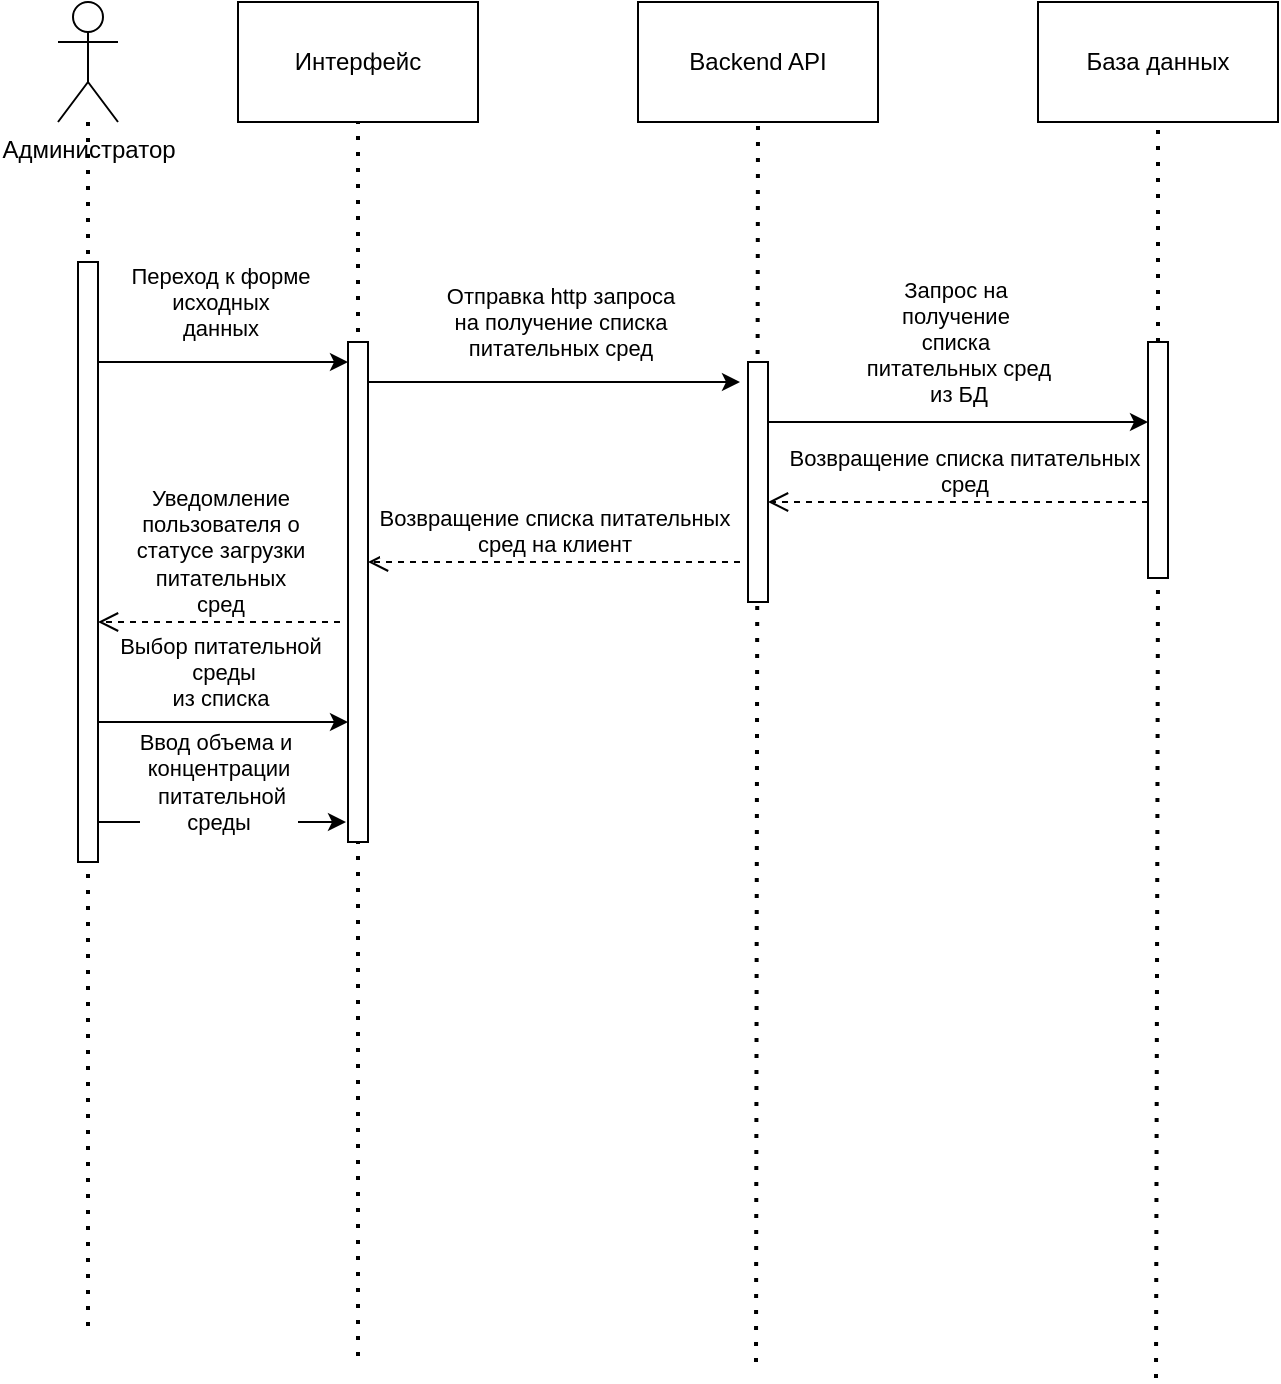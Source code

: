 <mxfile version="24.4.8" type="github">
  <diagram name="Page-1" id="uoUocLC2qeFmE-KDkr6s">
    <mxGraphModel dx="1434" dy="781" grid="0" gridSize="10" guides="1" tooltips="1" connect="1" arrows="1" fold="1" page="1" pageScale="1" pageWidth="850" pageHeight="1100" math="0" shadow="0">
      <root>
        <mxCell id="0" />
        <mxCell id="1" parent="0" />
        <mxCell id="cOCMEFSa-XjFwauJWfGx-24" value="" style="endArrow=none;dashed=1;html=1;dashPattern=1 3;strokeWidth=2;rounded=0;" parent="1" source="cOCMEFSa-XjFwauJWfGx-28" edge="1">
          <mxGeometry width="50" height="50" relative="1" as="geometry">
            <mxPoint x="229" y="360" as="sourcePoint" />
            <mxPoint x="94" y="747" as="targetPoint" />
          </mxGeometry>
        </mxCell>
        <mxCell id="cOCMEFSa-XjFwauJWfGx-25" value="" style="endArrow=none;dashed=1;html=1;dashPattern=1 3;strokeWidth=2;rounded=0;entryX=0.5;entryY=1;entryDx=0;entryDy=0;" parent="1" target="cOCMEFSa-XjFwauJWfGx-29" edge="1">
          <mxGeometry width="50" height="50" relative="1" as="geometry">
            <mxPoint x="229" y="757" as="sourcePoint" />
            <mxPoint x="279" y="310" as="targetPoint" />
          </mxGeometry>
        </mxCell>
        <mxCell id="cOCMEFSa-XjFwauJWfGx-26" value="" style="endArrow=none;dashed=1;html=1;dashPattern=1 3;strokeWidth=2;rounded=0;entryX=0.5;entryY=1;entryDx=0;entryDy=0;" parent="1" target="cOCMEFSa-XjFwauJWfGx-32" edge="1">
          <mxGeometry width="50" height="50" relative="1" as="geometry">
            <mxPoint x="428" y="760" as="sourcePoint" />
            <mxPoint x="279" y="310" as="targetPoint" />
          </mxGeometry>
        </mxCell>
        <mxCell id="cOCMEFSa-XjFwauJWfGx-27" value="" style="endArrow=none;dashed=1;html=1;dashPattern=1 3;strokeWidth=2;rounded=0;entryX=0.5;entryY=1;entryDx=0;entryDy=0;" parent="1" source="cOCMEFSa-XjFwauJWfGx-49" target="cOCMEFSa-XjFwauJWfGx-34" edge="1">
          <mxGeometry width="50" height="50" relative="1" as="geometry">
            <mxPoint x="628" y="768" as="sourcePoint" />
            <mxPoint x="279" y="310" as="targetPoint" />
          </mxGeometry>
        </mxCell>
        <mxCell id="cOCMEFSa-XjFwauJWfGx-28" value="&lt;div&gt;Администратор&lt;/div&gt;" style="shape=umlActor;verticalLabelPosition=bottom;verticalAlign=top;html=1;outlineConnect=0;align=center;horizontal=1;labelPosition=center;" parent="1" vertex="1">
          <mxGeometry x="79" y="80" width="30" height="60" as="geometry" />
        </mxCell>
        <mxCell id="cOCMEFSa-XjFwauJWfGx-29" value="Интерфейс" style="rounded=0;whiteSpace=wrap;html=1;" parent="1" vertex="1">
          <mxGeometry x="169" y="80" width="120" height="60" as="geometry" />
        </mxCell>
        <mxCell id="cOCMEFSa-XjFwauJWfGx-30" value="" style="html=1;points=[[0,0,0,0,5],[0,1,0,0,-5],[1,0,0,0,5],[1,1,0,0,-5]];perimeter=orthogonalPerimeter;outlineConnect=0;targetShapes=umlLifeline;portConstraint=eastwest;newEdgeStyle={&quot;curved&quot;:0,&quot;rounded&quot;:0};" parent="1" vertex="1">
          <mxGeometry x="89" y="210" width="10" height="300" as="geometry" />
        </mxCell>
        <mxCell id="cOCMEFSa-XjFwauJWfGx-31" value="" style="html=1;points=[[0,0,0,0,5],[0,1,0,0,-5],[1,0,0,0,5],[1,1,0,0,-5]];perimeter=orthogonalPerimeter;outlineConnect=0;targetShapes=umlLifeline;portConstraint=eastwest;newEdgeStyle={&quot;curved&quot;:0,&quot;rounded&quot;:0};" parent="1" vertex="1">
          <mxGeometry x="224" y="250" width="10" height="250" as="geometry" />
        </mxCell>
        <mxCell id="cOCMEFSa-XjFwauJWfGx-32" value="Backend API" style="rounded=0;whiteSpace=wrap;html=1;" parent="1" vertex="1">
          <mxGeometry x="369" y="80" width="120" height="60" as="geometry" />
        </mxCell>
        <mxCell id="cOCMEFSa-XjFwauJWfGx-33" value="" style="html=1;points=[[0,0,0,0,5],[0,1,0,0,-5],[1,0,0,0,5],[1,1,0,0,-5]];perimeter=orthogonalPerimeter;outlineConnect=0;targetShapes=umlLifeline;portConstraint=eastwest;newEdgeStyle={&quot;curved&quot;:0,&quot;rounded&quot;:0};" parent="1" vertex="1">
          <mxGeometry x="424" y="260" width="10" height="120" as="geometry" />
        </mxCell>
        <mxCell id="cOCMEFSa-XjFwauJWfGx-34" value="База данных" style="rounded=0;whiteSpace=wrap;html=1;" parent="1" vertex="1">
          <mxGeometry x="569" y="80" width="120" height="60" as="geometry" />
        </mxCell>
        <mxCell id="cOCMEFSa-XjFwauJWfGx-35" value="" style="endArrow=classic;html=1;rounded=0;" parent="1" source="cOCMEFSa-XjFwauJWfGx-30" target="cOCMEFSa-XjFwauJWfGx-31" edge="1">
          <mxGeometry width="50" height="50" relative="1" as="geometry">
            <mxPoint x="140" y="270" as="sourcePoint" />
            <mxPoint x="190" y="220" as="targetPoint" />
            <Array as="points">
              <mxPoint x="190" y="260" />
            </Array>
          </mxGeometry>
        </mxCell>
        <mxCell id="cOCMEFSa-XjFwauJWfGx-36" value="&lt;div&gt;Переход к форме&lt;/div&gt;&lt;div&gt;исходных&lt;/div&gt;&lt;div&gt;данных&lt;br&gt;&lt;/div&gt;" style="edgeLabel;html=1;align=center;verticalAlign=middle;resizable=0;points=[];" parent="cOCMEFSa-XjFwauJWfGx-35" vertex="1" connectable="0">
          <mxGeometry x="0.197" y="-2" relative="1" as="geometry">
            <mxPoint x="-14" y="-32" as="offset" />
          </mxGeometry>
        </mxCell>
        <mxCell id="cOCMEFSa-XjFwauJWfGx-37" value="" style="endArrow=classic;html=1;rounded=0;" parent="1" edge="1">
          <mxGeometry width="50" height="50" relative="1" as="geometry">
            <mxPoint x="234" y="270" as="sourcePoint" />
            <mxPoint x="420" y="270" as="targetPoint" />
          </mxGeometry>
        </mxCell>
        <mxCell id="cOCMEFSa-XjFwauJWfGx-38" value="&lt;div&gt;Отправка http запроса&lt;/div&gt;&lt;div&gt;на получение списка&lt;/div&gt;&lt;div&gt;питательных сред&lt;br&gt;&lt;/div&gt;" style="edgeLabel;html=1;align=center;verticalAlign=middle;resizable=0;points=[];" parent="cOCMEFSa-XjFwauJWfGx-37" vertex="1" connectable="0">
          <mxGeometry x="0.19" y="1" relative="1" as="geometry">
            <mxPoint x="-15" y="-29" as="offset" />
          </mxGeometry>
        </mxCell>
        <mxCell id="cOCMEFSa-XjFwauJWfGx-39" value="" style="endArrow=classic;html=1;rounded=0;" parent="1" edge="1">
          <mxGeometry width="50" height="50" relative="1" as="geometry">
            <mxPoint x="434" y="290" as="sourcePoint" />
            <mxPoint x="624" y="290" as="targetPoint" />
          </mxGeometry>
        </mxCell>
        <mxCell id="cOCMEFSa-XjFwauJWfGx-40" value="&lt;div&gt;Запрос на&amp;nbsp;&lt;/div&gt;&lt;div&gt;получение&amp;nbsp;&lt;/div&gt;&lt;div&gt;списка&amp;nbsp;&lt;/div&gt;&lt;div&gt;питательных сред&lt;/div&gt;&lt;div&gt;из БД&lt;br&gt;&lt;/div&gt;" style="edgeLabel;html=1;align=center;verticalAlign=middle;resizable=0;points=[];" parent="cOCMEFSa-XjFwauJWfGx-39" vertex="1" connectable="0">
          <mxGeometry x="-0.107" y="-2" relative="1" as="geometry">
            <mxPoint x="10" y="-42" as="offset" />
          </mxGeometry>
        </mxCell>
        <mxCell id="cOCMEFSa-XjFwauJWfGx-41" value="&lt;div&gt;Возвращение списка питательных&lt;/div&gt;&lt;div&gt;сред&lt;br&gt;&lt;/div&gt;" style="html=1;verticalAlign=bottom;endArrow=open;dashed=1;endSize=8;curved=0;rounded=0;" parent="1" target="cOCMEFSa-XjFwauJWfGx-33" edge="1">
          <mxGeometry relative="1" as="geometry">
            <mxPoint x="630" y="330" as="sourcePoint" />
            <mxPoint x="550" y="330" as="targetPoint" />
          </mxGeometry>
        </mxCell>
        <mxCell id="cOCMEFSa-XjFwauJWfGx-42" value="&lt;div&gt;Возвращение списка питательных&lt;/div&gt;&lt;div&gt;сред на клиент&lt;br&gt;&lt;/div&gt;" style="html=1;verticalAlign=bottom;endArrow=open;dashed=1;endSize=8;curved=0;rounded=0;" parent="1" target="cOCMEFSa-XjFwauJWfGx-31" edge="1">
          <mxGeometry relative="1" as="geometry">
            <mxPoint x="420" y="360" as="sourcePoint" />
            <mxPoint x="340" y="360" as="targetPoint" />
          </mxGeometry>
        </mxCell>
        <mxCell id="cOCMEFSa-XjFwauJWfGx-43" value="&lt;div&gt;Уведомление&lt;/div&gt;&lt;div&gt;пользователя о&lt;/div&gt;&lt;div&gt;статусе загрузки&lt;/div&gt;&lt;div&gt;питательных&lt;/div&gt;&lt;div&gt;сред&lt;br&gt;&lt;/div&gt;" style="html=1;verticalAlign=bottom;endArrow=open;dashed=1;endSize=8;curved=0;rounded=0;" parent="1" target="cOCMEFSa-XjFwauJWfGx-30" edge="1">
          <mxGeometry relative="1" as="geometry">
            <mxPoint x="220" y="390" as="sourcePoint" />
            <mxPoint x="140" y="390" as="targetPoint" />
          </mxGeometry>
        </mxCell>
        <mxCell id="cOCMEFSa-XjFwauJWfGx-44" value="" style="endArrow=classic;html=1;rounded=0;" parent="1" edge="1">
          <mxGeometry width="50" height="50" relative="1" as="geometry">
            <mxPoint x="99" y="440" as="sourcePoint" />
            <mxPoint x="224" y="440" as="targetPoint" />
          </mxGeometry>
        </mxCell>
        <mxCell id="cOCMEFSa-XjFwauJWfGx-45" value="&lt;div&gt;Выбор питательной&lt;/div&gt;&lt;div&gt;&amp;nbsp;среды&lt;/div&gt;&lt;div&gt;из списка&lt;br&gt;&lt;/div&gt;" style="edgeLabel;html=1;align=center;verticalAlign=middle;resizable=0;points=[];" parent="cOCMEFSa-XjFwauJWfGx-44" vertex="1" connectable="0">
          <mxGeometry x="0.224" y="1" relative="1" as="geometry">
            <mxPoint x="-16" y="-24" as="offset" />
          </mxGeometry>
        </mxCell>
        <mxCell id="cOCMEFSa-XjFwauJWfGx-46" value="" style="endArrow=classic;html=1;rounded=0;exitX=1.1;exitY=0.718;exitDx=0;exitDy=0;exitPerimeter=0;" parent="1" edge="1">
          <mxGeometry width="50" height="50" relative="1" as="geometry">
            <mxPoint x="99.0" y="490" as="sourcePoint" />
            <mxPoint x="223" y="490" as="targetPoint" />
          </mxGeometry>
        </mxCell>
        <mxCell id="cOCMEFSa-XjFwauJWfGx-47" value="&lt;div&gt;Ввод объема и&amp;nbsp;&lt;/div&gt;&lt;div&gt;концентрации&lt;/div&gt;&lt;div&gt;&amp;nbsp;питательной&lt;/div&gt;&lt;div&gt;среды&lt;br&gt;&lt;/div&gt;" style="edgeLabel;html=1;align=center;verticalAlign=middle;resizable=0;points=[];" parent="cOCMEFSa-XjFwauJWfGx-46" vertex="1" connectable="0">
          <mxGeometry x="-0.226" y="3" relative="1" as="geometry">
            <mxPoint x="12" y="-17" as="offset" />
          </mxGeometry>
        </mxCell>
        <mxCell id="cOCMEFSa-XjFwauJWfGx-48" value="" style="endArrow=none;dashed=1;html=1;dashPattern=1 3;strokeWidth=2;rounded=0;entryX=0.5;entryY=1;entryDx=0;entryDy=0;" parent="1" target="cOCMEFSa-XjFwauJWfGx-49" edge="1">
          <mxGeometry width="50" height="50" relative="1" as="geometry">
            <mxPoint x="628" y="768" as="sourcePoint" />
            <mxPoint x="629" y="140" as="targetPoint" />
          </mxGeometry>
        </mxCell>
        <mxCell id="cOCMEFSa-XjFwauJWfGx-49" value="" style="html=1;points=[[0,0,0,0,5],[0,1,0,0,-5],[1,0,0,0,5],[1,1,0,0,-5]];perimeter=orthogonalPerimeter;outlineConnect=0;targetShapes=umlLifeline;portConstraint=eastwest;newEdgeStyle={&quot;curved&quot;:0,&quot;rounded&quot;:0};" parent="1" vertex="1">
          <mxGeometry x="624" y="250" width="10" height="118" as="geometry" />
        </mxCell>
      </root>
    </mxGraphModel>
  </diagram>
</mxfile>
